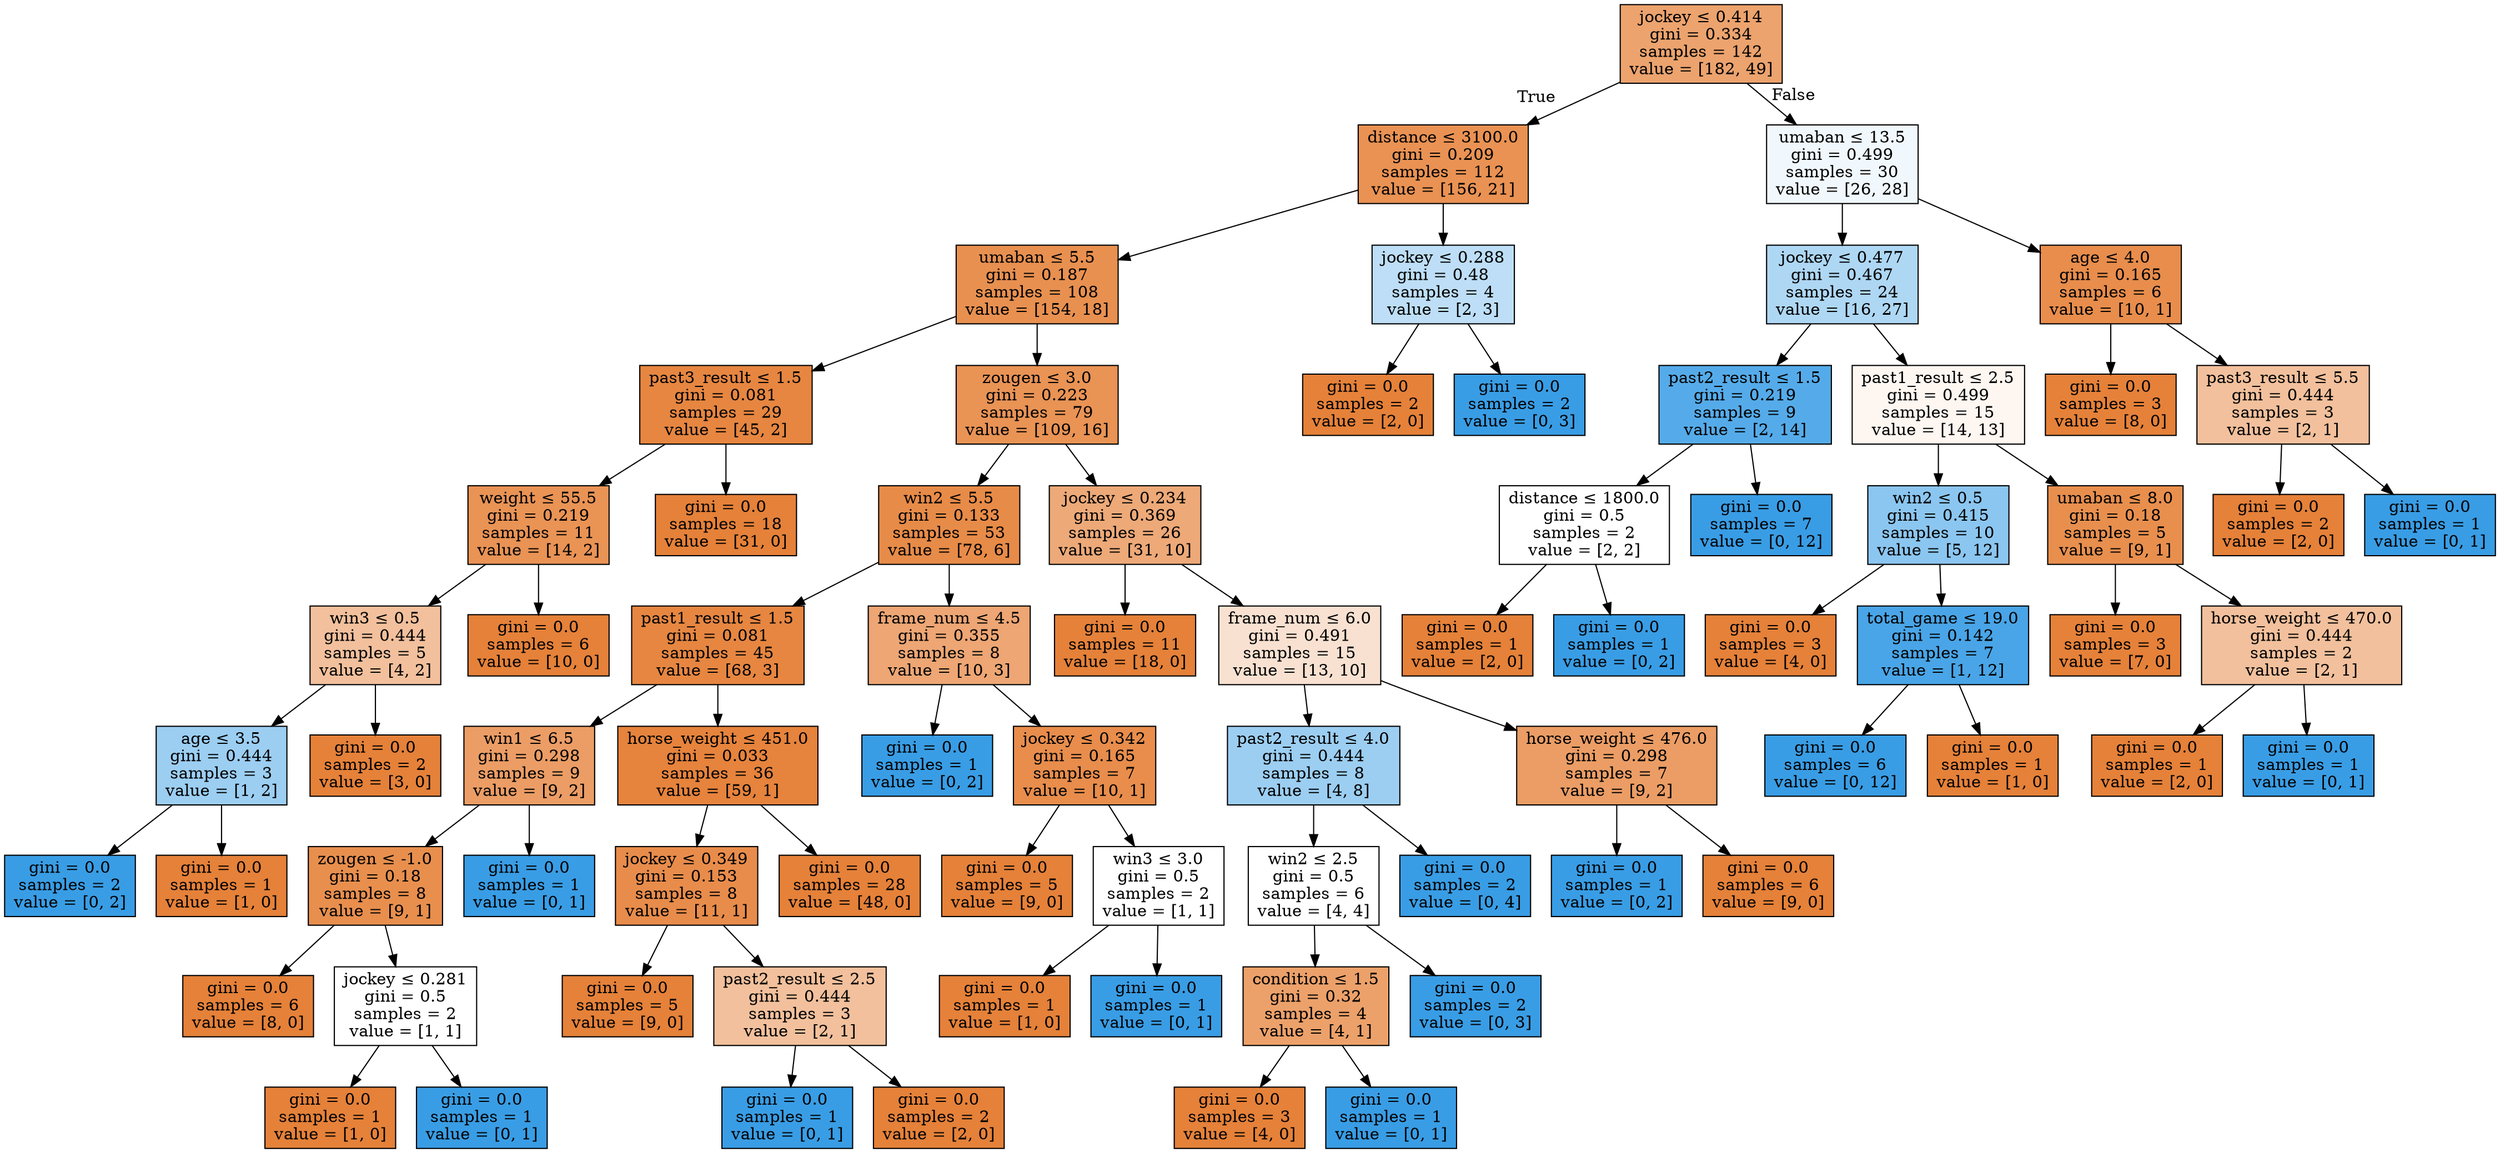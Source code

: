 digraph Tree {
node [shape=box, style="filled", color="black"] ;
0 [label=<jockey &le; 0.414<br/>gini = 0.334<br/>samples = 142<br/>value = [182, 49]>, fillcolor="#e58139ba"] ;
1 [label=<distance &le; 3100.0<br/>gini = 0.209<br/>samples = 112<br/>value = [156, 21]>, fillcolor="#e58139dd"] ;
0 -> 1 [labeldistance=2.5, labelangle=45, headlabel="True"] ;
2 [label=<umaban &le; 5.5<br/>gini = 0.187<br/>samples = 108<br/>value = [154, 18]>, fillcolor="#e58139e1"] ;
1 -> 2 ;
3 [label=<past3_result &le; 1.5<br/>gini = 0.081<br/>samples = 29<br/>value = [45, 2]>, fillcolor="#e58139f4"] ;
2 -> 3 ;
4 [label=<weight &le; 55.5<br/>gini = 0.219<br/>samples = 11<br/>value = [14, 2]>, fillcolor="#e58139db"] ;
3 -> 4 ;
5 [label=<win3 &le; 0.5<br/>gini = 0.444<br/>samples = 5<br/>value = [4, 2]>, fillcolor="#e581397f"] ;
4 -> 5 ;
6 [label=<age &le; 3.5<br/>gini = 0.444<br/>samples = 3<br/>value = [1, 2]>, fillcolor="#399de57f"] ;
5 -> 6 ;
7 [label=<gini = 0.0<br/>samples = 2<br/>value = [0, 2]>, fillcolor="#399de5ff"] ;
6 -> 7 ;
8 [label=<gini = 0.0<br/>samples = 1<br/>value = [1, 0]>, fillcolor="#e58139ff"] ;
6 -> 8 ;
9 [label=<gini = 0.0<br/>samples = 2<br/>value = [3, 0]>, fillcolor="#e58139ff"] ;
5 -> 9 ;
10 [label=<gini = 0.0<br/>samples = 6<br/>value = [10, 0]>, fillcolor="#e58139ff"] ;
4 -> 10 ;
11 [label=<gini = 0.0<br/>samples = 18<br/>value = [31, 0]>, fillcolor="#e58139ff"] ;
3 -> 11 ;
12 [label=<zougen &le; 3.0<br/>gini = 0.223<br/>samples = 79<br/>value = [109, 16]>, fillcolor="#e58139da"] ;
2 -> 12 ;
13 [label=<win2 &le; 5.5<br/>gini = 0.133<br/>samples = 53<br/>value = [78, 6]>, fillcolor="#e58139eb"] ;
12 -> 13 ;
14 [label=<past1_result &le; 1.5<br/>gini = 0.081<br/>samples = 45<br/>value = [68, 3]>, fillcolor="#e58139f4"] ;
13 -> 14 ;
15 [label=<win1 &le; 6.5<br/>gini = 0.298<br/>samples = 9<br/>value = [9, 2]>, fillcolor="#e58139c6"] ;
14 -> 15 ;
16 [label=<zougen &le; -1.0<br/>gini = 0.18<br/>samples = 8<br/>value = [9, 1]>, fillcolor="#e58139e3"] ;
15 -> 16 ;
17 [label=<gini = 0.0<br/>samples = 6<br/>value = [8, 0]>, fillcolor="#e58139ff"] ;
16 -> 17 ;
18 [label=<jockey &le; 0.281<br/>gini = 0.5<br/>samples = 2<br/>value = [1, 1]>, fillcolor="#e5813900"] ;
16 -> 18 ;
19 [label=<gini = 0.0<br/>samples = 1<br/>value = [1, 0]>, fillcolor="#e58139ff"] ;
18 -> 19 ;
20 [label=<gini = 0.0<br/>samples = 1<br/>value = [0, 1]>, fillcolor="#399de5ff"] ;
18 -> 20 ;
21 [label=<gini = 0.0<br/>samples = 1<br/>value = [0, 1]>, fillcolor="#399de5ff"] ;
15 -> 21 ;
22 [label=<horse_weight &le; 451.0<br/>gini = 0.033<br/>samples = 36<br/>value = [59, 1]>, fillcolor="#e58139fb"] ;
14 -> 22 ;
23 [label=<jockey &le; 0.349<br/>gini = 0.153<br/>samples = 8<br/>value = [11, 1]>, fillcolor="#e58139e8"] ;
22 -> 23 ;
24 [label=<gini = 0.0<br/>samples = 5<br/>value = [9, 0]>, fillcolor="#e58139ff"] ;
23 -> 24 ;
25 [label=<past2_result &le; 2.5<br/>gini = 0.444<br/>samples = 3<br/>value = [2, 1]>, fillcolor="#e581397f"] ;
23 -> 25 ;
26 [label=<gini = 0.0<br/>samples = 1<br/>value = [0, 1]>, fillcolor="#399de5ff"] ;
25 -> 26 ;
27 [label=<gini = 0.0<br/>samples = 2<br/>value = [2, 0]>, fillcolor="#e58139ff"] ;
25 -> 27 ;
28 [label=<gini = 0.0<br/>samples = 28<br/>value = [48, 0]>, fillcolor="#e58139ff"] ;
22 -> 28 ;
29 [label=<frame_num &le; 4.5<br/>gini = 0.355<br/>samples = 8<br/>value = [10, 3]>, fillcolor="#e58139b3"] ;
13 -> 29 ;
30 [label=<gini = 0.0<br/>samples = 1<br/>value = [0, 2]>, fillcolor="#399de5ff"] ;
29 -> 30 ;
31 [label=<jockey &le; 0.342<br/>gini = 0.165<br/>samples = 7<br/>value = [10, 1]>, fillcolor="#e58139e6"] ;
29 -> 31 ;
32 [label=<gini = 0.0<br/>samples = 5<br/>value = [9, 0]>, fillcolor="#e58139ff"] ;
31 -> 32 ;
33 [label=<win3 &le; 3.0<br/>gini = 0.5<br/>samples = 2<br/>value = [1, 1]>, fillcolor="#e5813900"] ;
31 -> 33 ;
34 [label=<gini = 0.0<br/>samples = 1<br/>value = [1, 0]>, fillcolor="#e58139ff"] ;
33 -> 34 ;
35 [label=<gini = 0.0<br/>samples = 1<br/>value = [0, 1]>, fillcolor="#399de5ff"] ;
33 -> 35 ;
36 [label=<jockey &le; 0.234<br/>gini = 0.369<br/>samples = 26<br/>value = [31, 10]>, fillcolor="#e58139ad"] ;
12 -> 36 ;
37 [label=<gini = 0.0<br/>samples = 11<br/>value = [18, 0]>, fillcolor="#e58139ff"] ;
36 -> 37 ;
38 [label=<frame_num &le; 6.0<br/>gini = 0.491<br/>samples = 15<br/>value = [13, 10]>, fillcolor="#e581393b"] ;
36 -> 38 ;
39 [label=<past2_result &le; 4.0<br/>gini = 0.444<br/>samples = 8<br/>value = [4, 8]>, fillcolor="#399de57f"] ;
38 -> 39 ;
40 [label=<win2 &le; 2.5<br/>gini = 0.5<br/>samples = 6<br/>value = [4, 4]>, fillcolor="#e5813900"] ;
39 -> 40 ;
41 [label=<condition &le; 1.5<br/>gini = 0.32<br/>samples = 4<br/>value = [4, 1]>, fillcolor="#e58139bf"] ;
40 -> 41 ;
42 [label=<gini = 0.0<br/>samples = 3<br/>value = [4, 0]>, fillcolor="#e58139ff"] ;
41 -> 42 ;
43 [label=<gini = 0.0<br/>samples = 1<br/>value = [0, 1]>, fillcolor="#399de5ff"] ;
41 -> 43 ;
44 [label=<gini = 0.0<br/>samples = 2<br/>value = [0, 3]>, fillcolor="#399de5ff"] ;
40 -> 44 ;
45 [label=<gini = 0.0<br/>samples = 2<br/>value = [0, 4]>, fillcolor="#399de5ff"] ;
39 -> 45 ;
46 [label=<horse_weight &le; 476.0<br/>gini = 0.298<br/>samples = 7<br/>value = [9, 2]>, fillcolor="#e58139c6"] ;
38 -> 46 ;
47 [label=<gini = 0.0<br/>samples = 1<br/>value = [0, 2]>, fillcolor="#399de5ff"] ;
46 -> 47 ;
48 [label=<gini = 0.0<br/>samples = 6<br/>value = [9, 0]>, fillcolor="#e58139ff"] ;
46 -> 48 ;
49 [label=<jockey &le; 0.288<br/>gini = 0.48<br/>samples = 4<br/>value = [2, 3]>, fillcolor="#399de555"] ;
1 -> 49 ;
50 [label=<gini = 0.0<br/>samples = 2<br/>value = [2, 0]>, fillcolor="#e58139ff"] ;
49 -> 50 ;
51 [label=<gini = 0.0<br/>samples = 2<br/>value = [0, 3]>, fillcolor="#399de5ff"] ;
49 -> 51 ;
52 [label=<umaban &le; 13.5<br/>gini = 0.499<br/>samples = 30<br/>value = [26, 28]>, fillcolor="#399de512"] ;
0 -> 52 [labeldistance=2.5, labelangle=-45, headlabel="False"] ;
53 [label=<jockey &le; 0.477<br/>gini = 0.467<br/>samples = 24<br/>value = [16, 27]>, fillcolor="#399de568"] ;
52 -> 53 ;
54 [label=<past2_result &le; 1.5<br/>gini = 0.219<br/>samples = 9<br/>value = [2, 14]>, fillcolor="#399de5db"] ;
53 -> 54 ;
55 [label=<distance &le; 1800.0<br/>gini = 0.5<br/>samples = 2<br/>value = [2, 2]>, fillcolor="#e5813900"] ;
54 -> 55 ;
56 [label=<gini = 0.0<br/>samples = 1<br/>value = [2, 0]>, fillcolor="#e58139ff"] ;
55 -> 56 ;
57 [label=<gini = 0.0<br/>samples = 1<br/>value = [0, 2]>, fillcolor="#399de5ff"] ;
55 -> 57 ;
58 [label=<gini = 0.0<br/>samples = 7<br/>value = [0, 12]>, fillcolor="#399de5ff"] ;
54 -> 58 ;
59 [label=<past1_result &le; 2.5<br/>gini = 0.499<br/>samples = 15<br/>value = [14, 13]>, fillcolor="#e5813912"] ;
53 -> 59 ;
60 [label=<win2 &le; 0.5<br/>gini = 0.415<br/>samples = 10<br/>value = [5, 12]>, fillcolor="#399de595"] ;
59 -> 60 ;
61 [label=<gini = 0.0<br/>samples = 3<br/>value = [4, 0]>, fillcolor="#e58139ff"] ;
60 -> 61 ;
62 [label=<total_game &le; 19.0<br/>gini = 0.142<br/>samples = 7<br/>value = [1, 12]>, fillcolor="#399de5ea"] ;
60 -> 62 ;
63 [label=<gini = 0.0<br/>samples = 6<br/>value = [0, 12]>, fillcolor="#399de5ff"] ;
62 -> 63 ;
64 [label=<gini = 0.0<br/>samples = 1<br/>value = [1, 0]>, fillcolor="#e58139ff"] ;
62 -> 64 ;
65 [label=<umaban &le; 8.0<br/>gini = 0.18<br/>samples = 5<br/>value = [9, 1]>, fillcolor="#e58139e3"] ;
59 -> 65 ;
66 [label=<gini = 0.0<br/>samples = 3<br/>value = [7, 0]>, fillcolor="#e58139ff"] ;
65 -> 66 ;
67 [label=<horse_weight &le; 470.0<br/>gini = 0.444<br/>samples = 2<br/>value = [2, 1]>, fillcolor="#e581397f"] ;
65 -> 67 ;
68 [label=<gini = 0.0<br/>samples = 1<br/>value = [2, 0]>, fillcolor="#e58139ff"] ;
67 -> 68 ;
69 [label=<gini = 0.0<br/>samples = 1<br/>value = [0, 1]>, fillcolor="#399de5ff"] ;
67 -> 69 ;
70 [label=<age &le; 4.0<br/>gini = 0.165<br/>samples = 6<br/>value = [10, 1]>, fillcolor="#e58139e6"] ;
52 -> 70 ;
71 [label=<gini = 0.0<br/>samples = 3<br/>value = [8, 0]>, fillcolor="#e58139ff"] ;
70 -> 71 ;
72 [label=<past3_result &le; 5.5<br/>gini = 0.444<br/>samples = 3<br/>value = [2, 1]>, fillcolor="#e581397f"] ;
70 -> 72 ;
73 [label=<gini = 0.0<br/>samples = 2<br/>value = [2, 0]>, fillcolor="#e58139ff"] ;
72 -> 73 ;
74 [label=<gini = 0.0<br/>samples = 1<br/>value = [0, 1]>, fillcolor="#399de5ff"] ;
72 -> 74 ;
}